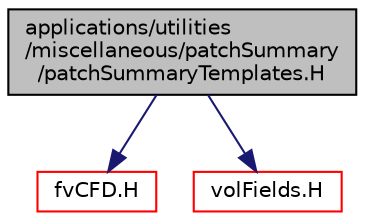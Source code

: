 digraph "applications/utilities/miscellaneous/patchSummary/patchSummaryTemplates.H"
{
  bgcolor="transparent";
  edge [fontname="Helvetica",fontsize="10",labelfontname="Helvetica",labelfontsize="10"];
  node [fontname="Helvetica",fontsize="10",shape=record];
  Node0 [label="applications/utilities\l/miscellaneous/patchSummary\l/patchSummaryTemplates.H",height=0.2,width=0.4,color="black", fillcolor="grey75", style="filled", fontcolor="black"];
  Node0 -> Node1 [color="midnightblue",fontsize="10",style="solid",fontname="Helvetica"];
  Node1 [label="fvCFD.H",height=0.2,width=0.4,color="red",URL="$a01328.html"];
  Node0 -> Node343 [color="midnightblue",fontsize="10",style="solid",fontname="Helvetica"];
  Node343 [label="volFields.H",height=0.2,width=0.4,color="red",URL="$a02912.html"];
}
